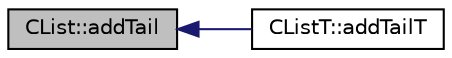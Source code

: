 digraph "CList::addTail"
{
  edge [fontname="Helvetica",fontsize="10",labelfontname="Helvetica",labelfontsize="10"];
  node [fontname="Helvetica",fontsize="10",shape=record];
  rankdir="LR";
  Node1 [label="CList::addTail",height=0.2,width=0.4,color="black", fillcolor="grey75", style="filled" fontcolor="black"];
  Node1 -> Node2 [dir="back",color="midnightblue",fontsize="10",style="solid",fontname="Helvetica"];
  Node2 [label="CListT::addTailT",height=0.2,width=0.4,color="black", fillcolor="white", style="filled",URL="$da/d59/class_c_list_t.html#a580d6fa5153806358134cda4fdd7810e"];
}
